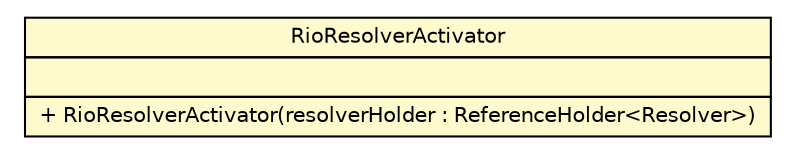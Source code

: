 #!/usr/local/bin/dot
#
# Class diagram 
# Generated by UMLGraph version R5_6 (http://www.umlgraph.org/)
#

digraph G {
	edge [fontname="Helvetica",fontsize=10,labelfontname="Helvetica",labelfontsize=10];
	node [fontname="Helvetica",fontsize=10,shape=plaintext];
	nodesep=0.25;
	ranksep=0.5;
	// org.sorcersoft.sorcer.resolver.RioResolverActivator
	c436077 [label=<<table title="org.sorcersoft.sorcer.resolver.RioResolverActivator" border="0" cellborder="1" cellspacing="0" cellpadding="2" port="p" bgcolor="lemonChiffon" href="./RioResolverActivator.html">
		<tr><td><table border="0" cellspacing="0" cellpadding="1">
<tr><td align="center" balign="center"> RioResolverActivator </td></tr>
		</table></td></tr>
		<tr><td><table border="0" cellspacing="0" cellpadding="1">
<tr><td align="left" balign="left">  </td></tr>
		</table></td></tr>
		<tr><td><table border="0" cellspacing="0" cellpadding="1">
<tr><td align="left" balign="left"> + RioResolverActivator(resolverHolder : ReferenceHolder&lt;Resolver&gt;) </td></tr>
		</table></td></tr>
		</table>>, URL="./RioResolverActivator.html", fontname="Helvetica", fontcolor="black", fontsize=10.0];
}

